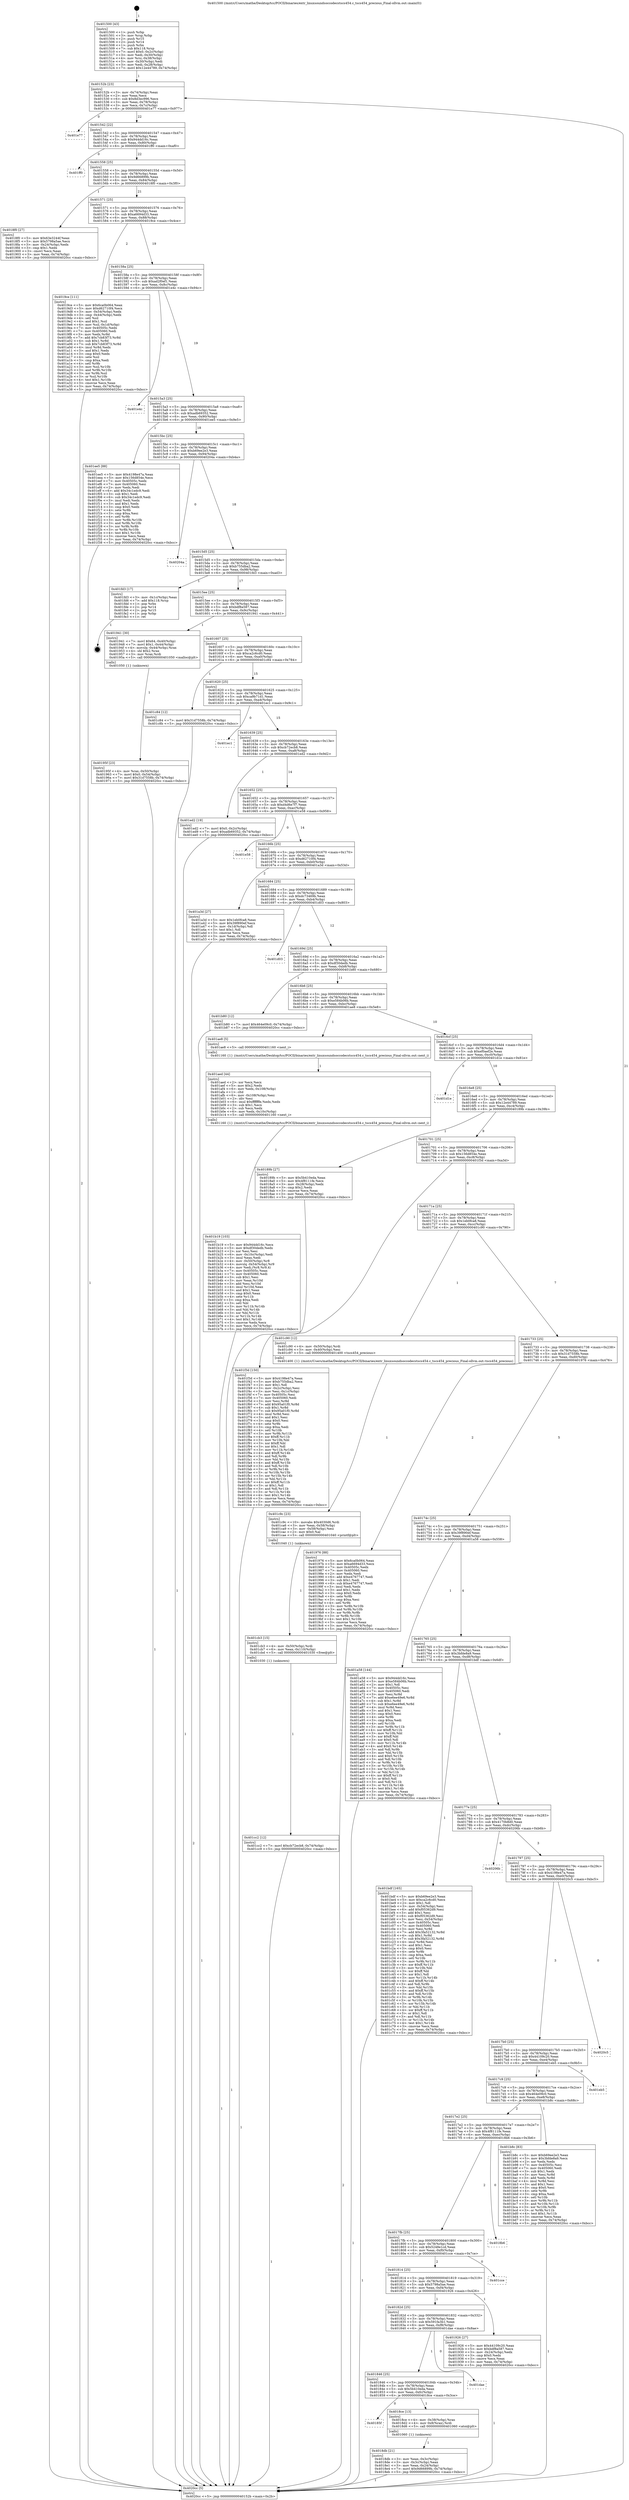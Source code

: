 digraph "0x401500" {
  label = "0x401500 (/mnt/c/Users/mathe/Desktop/tcc/POCII/binaries/extr_linuxsoundsoccodecstscs454.c_tscs454_precious_Final-ollvm.out::main(0))"
  labelloc = "t"
  node[shape=record]

  Entry [label="",width=0.3,height=0.3,shape=circle,fillcolor=black,style=filled]
  "0x40152b" [label="{
     0x40152b [23]\l
     | [instrs]\l
     &nbsp;&nbsp;0x40152b \<+3\>: mov -0x74(%rbp),%eax\l
     &nbsp;&nbsp;0x40152e \<+2\>: mov %eax,%ecx\l
     &nbsp;&nbsp;0x401530 \<+6\>: sub $0x8d3ec996,%ecx\l
     &nbsp;&nbsp;0x401536 \<+3\>: mov %eax,-0x78(%rbp)\l
     &nbsp;&nbsp;0x401539 \<+3\>: mov %ecx,-0x7c(%rbp)\l
     &nbsp;&nbsp;0x40153c \<+6\>: je 0000000000401e77 \<main+0x977\>\l
  }"]
  "0x401e77" [label="{
     0x401e77\l
  }", style=dashed]
  "0x401542" [label="{
     0x401542 [22]\l
     | [instrs]\l
     &nbsp;&nbsp;0x401542 \<+5\>: jmp 0000000000401547 \<main+0x47\>\l
     &nbsp;&nbsp;0x401547 \<+3\>: mov -0x78(%rbp),%eax\l
     &nbsp;&nbsp;0x40154a \<+5\>: sub $0x944dd16c,%eax\l
     &nbsp;&nbsp;0x40154f \<+3\>: mov %eax,-0x80(%rbp)\l
     &nbsp;&nbsp;0x401552 \<+6\>: je 0000000000401ff0 \<main+0xaf0\>\l
  }"]
  Exit [label="",width=0.3,height=0.3,shape=circle,fillcolor=black,style=filled,peripheries=2]
  "0x401ff0" [label="{
     0x401ff0\l
  }", style=dashed]
  "0x401558" [label="{
     0x401558 [25]\l
     | [instrs]\l
     &nbsp;&nbsp;0x401558 \<+5\>: jmp 000000000040155d \<main+0x5d\>\l
     &nbsp;&nbsp;0x40155d \<+3\>: mov -0x78(%rbp),%eax\l
     &nbsp;&nbsp;0x401560 \<+5\>: sub $0x9d66899b,%eax\l
     &nbsp;&nbsp;0x401565 \<+6\>: mov %eax,-0x84(%rbp)\l
     &nbsp;&nbsp;0x40156b \<+6\>: je 00000000004018f0 \<main+0x3f0\>\l
  }"]
  "0x401cc2" [label="{
     0x401cc2 [12]\l
     | [instrs]\l
     &nbsp;&nbsp;0x401cc2 \<+7\>: movl $0xcb72ecb8,-0x74(%rbp)\l
     &nbsp;&nbsp;0x401cc9 \<+5\>: jmp 00000000004020cc \<main+0xbcc\>\l
  }"]
  "0x4018f0" [label="{
     0x4018f0 [27]\l
     | [instrs]\l
     &nbsp;&nbsp;0x4018f0 \<+5\>: mov $0x63e3244f,%eax\l
     &nbsp;&nbsp;0x4018f5 \<+5\>: mov $0x5798a5ae,%ecx\l
     &nbsp;&nbsp;0x4018fa \<+3\>: mov -0x24(%rbp),%edx\l
     &nbsp;&nbsp;0x4018fd \<+3\>: cmp $0x1,%edx\l
     &nbsp;&nbsp;0x401900 \<+3\>: cmovl %ecx,%eax\l
     &nbsp;&nbsp;0x401903 \<+3\>: mov %eax,-0x74(%rbp)\l
     &nbsp;&nbsp;0x401906 \<+5\>: jmp 00000000004020cc \<main+0xbcc\>\l
  }"]
  "0x401571" [label="{
     0x401571 [25]\l
     | [instrs]\l
     &nbsp;&nbsp;0x401571 \<+5\>: jmp 0000000000401576 \<main+0x76\>\l
     &nbsp;&nbsp;0x401576 \<+3\>: mov -0x78(%rbp),%eax\l
     &nbsp;&nbsp;0x401579 \<+5\>: sub $0xa6694d33,%eax\l
     &nbsp;&nbsp;0x40157e \<+6\>: mov %eax,-0x88(%rbp)\l
     &nbsp;&nbsp;0x401584 \<+6\>: je 00000000004019ce \<main+0x4ce\>\l
  }"]
  "0x401cb3" [label="{
     0x401cb3 [15]\l
     | [instrs]\l
     &nbsp;&nbsp;0x401cb3 \<+4\>: mov -0x50(%rbp),%rdi\l
     &nbsp;&nbsp;0x401cb7 \<+6\>: mov %eax,-0x110(%rbp)\l
     &nbsp;&nbsp;0x401cbd \<+5\>: call 0000000000401030 \<free@plt\>\l
     | [calls]\l
     &nbsp;&nbsp;0x401030 \{1\} (unknown)\l
  }"]
  "0x4019ce" [label="{
     0x4019ce [111]\l
     | [instrs]\l
     &nbsp;&nbsp;0x4019ce \<+5\>: mov $0x6ca0b064,%eax\l
     &nbsp;&nbsp;0x4019d3 \<+5\>: mov $0xd62710f4,%ecx\l
     &nbsp;&nbsp;0x4019d8 \<+3\>: mov -0x54(%rbp),%edx\l
     &nbsp;&nbsp;0x4019db \<+3\>: cmp -0x44(%rbp),%edx\l
     &nbsp;&nbsp;0x4019de \<+4\>: setl %sil\l
     &nbsp;&nbsp;0x4019e2 \<+4\>: and $0x1,%sil\l
     &nbsp;&nbsp;0x4019e6 \<+4\>: mov %sil,-0x1d(%rbp)\l
     &nbsp;&nbsp;0x4019ea \<+7\>: mov 0x40505c,%edx\l
     &nbsp;&nbsp;0x4019f1 \<+7\>: mov 0x405060,%edi\l
     &nbsp;&nbsp;0x4019f8 \<+3\>: mov %edx,%r8d\l
     &nbsp;&nbsp;0x4019fb \<+7\>: add $0x7cb83f73,%r8d\l
     &nbsp;&nbsp;0x401a02 \<+4\>: sub $0x1,%r8d\l
     &nbsp;&nbsp;0x401a06 \<+7\>: sub $0x7cb83f73,%r8d\l
     &nbsp;&nbsp;0x401a0d \<+4\>: imul %r8d,%edx\l
     &nbsp;&nbsp;0x401a11 \<+3\>: and $0x1,%edx\l
     &nbsp;&nbsp;0x401a14 \<+3\>: cmp $0x0,%edx\l
     &nbsp;&nbsp;0x401a17 \<+4\>: sete %sil\l
     &nbsp;&nbsp;0x401a1b \<+3\>: cmp $0xa,%edi\l
     &nbsp;&nbsp;0x401a1e \<+4\>: setl %r9b\l
     &nbsp;&nbsp;0x401a22 \<+3\>: mov %sil,%r10b\l
     &nbsp;&nbsp;0x401a25 \<+3\>: and %r9b,%r10b\l
     &nbsp;&nbsp;0x401a28 \<+3\>: xor %r9b,%sil\l
     &nbsp;&nbsp;0x401a2b \<+3\>: or %sil,%r10b\l
     &nbsp;&nbsp;0x401a2e \<+4\>: test $0x1,%r10b\l
     &nbsp;&nbsp;0x401a32 \<+3\>: cmovne %ecx,%eax\l
     &nbsp;&nbsp;0x401a35 \<+3\>: mov %eax,-0x74(%rbp)\l
     &nbsp;&nbsp;0x401a38 \<+5\>: jmp 00000000004020cc \<main+0xbcc\>\l
  }"]
  "0x40158a" [label="{
     0x40158a [25]\l
     | [instrs]\l
     &nbsp;&nbsp;0x40158a \<+5\>: jmp 000000000040158f \<main+0x8f\>\l
     &nbsp;&nbsp;0x40158f \<+3\>: mov -0x78(%rbp),%eax\l
     &nbsp;&nbsp;0x401592 \<+5\>: sub $0xad2f0ef1,%eax\l
     &nbsp;&nbsp;0x401597 \<+6\>: mov %eax,-0x8c(%rbp)\l
     &nbsp;&nbsp;0x40159d \<+6\>: je 0000000000401e4c \<main+0x94c\>\l
  }"]
  "0x401c9c" [label="{
     0x401c9c [23]\l
     | [instrs]\l
     &nbsp;&nbsp;0x401c9c \<+10\>: movabs $0x4030d6,%rdi\l
     &nbsp;&nbsp;0x401ca6 \<+3\>: mov %eax,-0x58(%rbp)\l
     &nbsp;&nbsp;0x401ca9 \<+3\>: mov -0x58(%rbp),%esi\l
     &nbsp;&nbsp;0x401cac \<+2\>: mov $0x0,%al\l
     &nbsp;&nbsp;0x401cae \<+5\>: call 0000000000401040 \<printf@plt\>\l
     | [calls]\l
     &nbsp;&nbsp;0x401040 \{1\} (unknown)\l
  }"]
  "0x401e4c" [label="{
     0x401e4c\l
  }", style=dashed]
  "0x4015a3" [label="{
     0x4015a3 [25]\l
     | [instrs]\l
     &nbsp;&nbsp;0x4015a3 \<+5\>: jmp 00000000004015a8 \<main+0xa8\>\l
     &nbsp;&nbsp;0x4015a8 \<+3\>: mov -0x78(%rbp),%eax\l
     &nbsp;&nbsp;0x4015ab \<+5\>: sub $0xadb69352,%eax\l
     &nbsp;&nbsp;0x4015b0 \<+6\>: mov %eax,-0x90(%rbp)\l
     &nbsp;&nbsp;0x4015b6 \<+6\>: je 0000000000401ee5 \<main+0x9e5\>\l
  }"]
  "0x401b19" [label="{
     0x401b19 [103]\l
     | [instrs]\l
     &nbsp;&nbsp;0x401b19 \<+5\>: mov $0x944dd16c,%ecx\l
     &nbsp;&nbsp;0x401b1e \<+5\>: mov $0xdf30dedb,%edx\l
     &nbsp;&nbsp;0x401b23 \<+2\>: xor %esi,%esi\l
     &nbsp;&nbsp;0x401b25 \<+6\>: mov -0x10c(%rbp),%edi\l
     &nbsp;&nbsp;0x401b2b \<+3\>: imul %eax,%edi\l
     &nbsp;&nbsp;0x401b2e \<+4\>: mov -0x50(%rbp),%r8\l
     &nbsp;&nbsp;0x401b32 \<+4\>: movslq -0x54(%rbp),%r9\l
     &nbsp;&nbsp;0x401b36 \<+4\>: mov %edi,(%r8,%r9,4)\l
     &nbsp;&nbsp;0x401b3a \<+7\>: mov 0x40505c,%eax\l
     &nbsp;&nbsp;0x401b41 \<+7\>: mov 0x405060,%edi\l
     &nbsp;&nbsp;0x401b48 \<+3\>: sub $0x1,%esi\l
     &nbsp;&nbsp;0x401b4b \<+3\>: mov %eax,%r10d\l
     &nbsp;&nbsp;0x401b4e \<+3\>: add %esi,%r10d\l
     &nbsp;&nbsp;0x401b51 \<+4\>: imul %r10d,%eax\l
     &nbsp;&nbsp;0x401b55 \<+3\>: and $0x1,%eax\l
     &nbsp;&nbsp;0x401b58 \<+3\>: cmp $0x0,%eax\l
     &nbsp;&nbsp;0x401b5b \<+4\>: sete %r11b\l
     &nbsp;&nbsp;0x401b5f \<+3\>: cmp $0xa,%edi\l
     &nbsp;&nbsp;0x401b62 \<+3\>: setl %bl\l
     &nbsp;&nbsp;0x401b65 \<+3\>: mov %r11b,%r14b\l
     &nbsp;&nbsp;0x401b68 \<+3\>: and %bl,%r14b\l
     &nbsp;&nbsp;0x401b6b \<+3\>: xor %bl,%r11b\l
     &nbsp;&nbsp;0x401b6e \<+3\>: or %r11b,%r14b\l
     &nbsp;&nbsp;0x401b71 \<+4\>: test $0x1,%r14b\l
     &nbsp;&nbsp;0x401b75 \<+3\>: cmovne %edx,%ecx\l
     &nbsp;&nbsp;0x401b78 \<+3\>: mov %ecx,-0x74(%rbp)\l
     &nbsp;&nbsp;0x401b7b \<+5\>: jmp 00000000004020cc \<main+0xbcc\>\l
  }"]
  "0x401ee5" [label="{
     0x401ee5 [88]\l
     | [instrs]\l
     &nbsp;&nbsp;0x401ee5 \<+5\>: mov $0x4198e47a,%eax\l
     &nbsp;&nbsp;0x401eea \<+5\>: mov $0x156d854e,%ecx\l
     &nbsp;&nbsp;0x401eef \<+7\>: mov 0x40505c,%edx\l
     &nbsp;&nbsp;0x401ef6 \<+7\>: mov 0x405060,%esi\l
     &nbsp;&nbsp;0x401efd \<+2\>: mov %edx,%edi\l
     &nbsp;&nbsp;0x401eff \<+6\>: add $0x34c1edc9,%edi\l
     &nbsp;&nbsp;0x401f05 \<+3\>: sub $0x1,%edi\l
     &nbsp;&nbsp;0x401f08 \<+6\>: sub $0x34c1edc9,%edi\l
     &nbsp;&nbsp;0x401f0e \<+3\>: imul %edi,%edx\l
     &nbsp;&nbsp;0x401f11 \<+3\>: and $0x1,%edx\l
     &nbsp;&nbsp;0x401f14 \<+3\>: cmp $0x0,%edx\l
     &nbsp;&nbsp;0x401f17 \<+4\>: sete %r8b\l
     &nbsp;&nbsp;0x401f1b \<+3\>: cmp $0xa,%esi\l
     &nbsp;&nbsp;0x401f1e \<+4\>: setl %r9b\l
     &nbsp;&nbsp;0x401f22 \<+3\>: mov %r8b,%r10b\l
     &nbsp;&nbsp;0x401f25 \<+3\>: and %r9b,%r10b\l
     &nbsp;&nbsp;0x401f28 \<+3\>: xor %r9b,%r8b\l
     &nbsp;&nbsp;0x401f2b \<+3\>: or %r8b,%r10b\l
     &nbsp;&nbsp;0x401f2e \<+4\>: test $0x1,%r10b\l
     &nbsp;&nbsp;0x401f32 \<+3\>: cmovne %ecx,%eax\l
     &nbsp;&nbsp;0x401f35 \<+3\>: mov %eax,-0x74(%rbp)\l
     &nbsp;&nbsp;0x401f38 \<+5\>: jmp 00000000004020cc \<main+0xbcc\>\l
  }"]
  "0x4015bc" [label="{
     0x4015bc [25]\l
     | [instrs]\l
     &nbsp;&nbsp;0x4015bc \<+5\>: jmp 00000000004015c1 \<main+0xc1\>\l
     &nbsp;&nbsp;0x4015c1 \<+3\>: mov -0x78(%rbp),%eax\l
     &nbsp;&nbsp;0x4015c4 \<+5\>: sub $0xb69ee2e3,%eax\l
     &nbsp;&nbsp;0x4015c9 \<+6\>: mov %eax,-0x94(%rbp)\l
     &nbsp;&nbsp;0x4015cf \<+6\>: je 000000000040204a \<main+0xb4a\>\l
  }"]
  "0x401aed" [label="{
     0x401aed [44]\l
     | [instrs]\l
     &nbsp;&nbsp;0x401aed \<+2\>: xor %ecx,%ecx\l
     &nbsp;&nbsp;0x401aef \<+5\>: mov $0x2,%edx\l
     &nbsp;&nbsp;0x401af4 \<+6\>: mov %edx,-0x108(%rbp)\l
     &nbsp;&nbsp;0x401afa \<+1\>: cltd\l
     &nbsp;&nbsp;0x401afb \<+6\>: mov -0x108(%rbp),%esi\l
     &nbsp;&nbsp;0x401b01 \<+2\>: idiv %esi\l
     &nbsp;&nbsp;0x401b03 \<+6\>: imul $0xfffffffe,%edx,%edx\l
     &nbsp;&nbsp;0x401b09 \<+3\>: sub $0x1,%ecx\l
     &nbsp;&nbsp;0x401b0c \<+2\>: sub %ecx,%edx\l
     &nbsp;&nbsp;0x401b0e \<+6\>: mov %edx,-0x10c(%rbp)\l
     &nbsp;&nbsp;0x401b14 \<+5\>: call 0000000000401160 \<next_i\>\l
     | [calls]\l
     &nbsp;&nbsp;0x401160 \{1\} (/mnt/c/Users/mathe/Desktop/tcc/POCII/binaries/extr_linuxsoundsoccodecstscs454.c_tscs454_precious_Final-ollvm.out::next_i)\l
  }"]
  "0x40204a" [label="{
     0x40204a\l
  }", style=dashed]
  "0x4015d5" [label="{
     0x4015d5 [25]\l
     | [instrs]\l
     &nbsp;&nbsp;0x4015d5 \<+5\>: jmp 00000000004015da \<main+0xda\>\l
     &nbsp;&nbsp;0x4015da \<+3\>: mov -0x78(%rbp),%eax\l
     &nbsp;&nbsp;0x4015dd \<+5\>: sub $0xb755dba2,%eax\l
     &nbsp;&nbsp;0x4015e2 \<+6\>: mov %eax,-0x98(%rbp)\l
     &nbsp;&nbsp;0x4015e8 \<+6\>: je 0000000000401fd3 \<main+0xad3\>\l
  }"]
  "0x40195f" [label="{
     0x40195f [23]\l
     | [instrs]\l
     &nbsp;&nbsp;0x40195f \<+4\>: mov %rax,-0x50(%rbp)\l
     &nbsp;&nbsp;0x401963 \<+7\>: movl $0x0,-0x54(%rbp)\l
     &nbsp;&nbsp;0x40196a \<+7\>: movl $0x31d7558b,-0x74(%rbp)\l
     &nbsp;&nbsp;0x401971 \<+5\>: jmp 00000000004020cc \<main+0xbcc\>\l
  }"]
  "0x401fd3" [label="{
     0x401fd3 [17]\l
     | [instrs]\l
     &nbsp;&nbsp;0x401fd3 \<+3\>: mov -0x1c(%rbp),%eax\l
     &nbsp;&nbsp;0x401fd6 \<+7\>: add $0x118,%rsp\l
     &nbsp;&nbsp;0x401fdd \<+1\>: pop %rbx\l
     &nbsp;&nbsp;0x401fde \<+2\>: pop %r14\l
     &nbsp;&nbsp;0x401fe0 \<+2\>: pop %r15\l
     &nbsp;&nbsp;0x401fe2 \<+1\>: pop %rbp\l
     &nbsp;&nbsp;0x401fe3 \<+1\>: ret\l
  }"]
  "0x4015ee" [label="{
     0x4015ee [25]\l
     | [instrs]\l
     &nbsp;&nbsp;0x4015ee \<+5\>: jmp 00000000004015f3 \<main+0xf3\>\l
     &nbsp;&nbsp;0x4015f3 \<+3\>: mov -0x78(%rbp),%eax\l
     &nbsp;&nbsp;0x4015f6 \<+5\>: sub $0xbdf8a587,%eax\l
     &nbsp;&nbsp;0x4015fb \<+6\>: mov %eax,-0x9c(%rbp)\l
     &nbsp;&nbsp;0x401601 \<+6\>: je 0000000000401941 \<main+0x441\>\l
  }"]
  "0x4018db" [label="{
     0x4018db [21]\l
     | [instrs]\l
     &nbsp;&nbsp;0x4018db \<+3\>: mov %eax,-0x3c(%rbp)\l
     &nbsp;&nbsp;0x4018de \<+3\>: mov -0x3c(%rbp),%eax\l
     &nbsp;&nbsp;0x4018e1 \<+3\>: mov %eax,-0x24(%rbp)\l
     &nbsp;&nbsp;0x4018e4 \<+7\>: movl $0x9d66899b,-0x74(%rbp)\l
     &nbsp;&nbsp;0x4018eb \<+5\>: jmp 00000000004020cc \<main+0xbcc\>\l
  }"]
  "0x401941" [label="{
     0x401941 [30]\l
     | [instrs]\l
     &nbsp;&nbsp;0x401941 \<+7\>: movl $0x64,-0x40(%rbp)\l
     &nbsp;&nbsp;0x401948 \<+7\>: movl $0x1,-0x44(%rbp)\l
     &nbsp;&nbsp;0x40194f \<+4\>: movslq -0x44(%rbp),%rax\l
     &nbsp;&nbsp;0x401953 \<+4\>: shl $0x2,%rax\l
     &nbsp;&nbsp;0x401957 \<+3\>: mov %rax,%rdi\l
     &nbsp;&nbsp;0x40195a \<+5\>: call 0000000000401050 \<malloc@plt\>\l
     | [calls]\l
     &nbsp;&nbsp;0x401050 \{1\} (unknown)\l
  }"]
  "0x401607" [label="{
     0x401607 [25]\l
     | [instrs]\l
     &nbsp;&nbsp;0x401607 \<+5\>: jmp 000000000040160c \<main+0x10c\>\l
     &nbsp;&nbsp;0x40160c \<+3\>: mov -0x78(%rbp),%eax\l
     &nbsp;&nbsp;0x40160f \<+5\>: sub $0xca2c6cd0,%eax\l
     &nbsp;&nbsp;0x401614 \<+6\>: mov %eax,-0xa0(%rbp)\l
     &nbsp;&nbsp;0x40161a \<+6\>: je 0000000000401c84 \<main+0x784\>\l
  }"]
  "0x40185f" [label="{
     0x40185f\l
  }", style=dashed]
  "0x401c84" [label="{
     0x401c84 [12]\l
     | [instrs]\l
     &nbsp;&nbsp;0x401c84 \<+7\>: movl $0x31d7558b,-0x74(%rbp)\l
     &nbsp;&nbsp;0x401c8b \<+5\>: jmp 00000000004020cc \<main+0xbcc\>\l
  }"]
  "0x401620" [label="{
     0x401620 [25]\l
     | [instrs]\l
     &nbsp;&nbsp;0x401620 \<+5\>: jmp 0000000000401625 \<main+0x125\>\l
     &nbsp;&nbsp;0x401625 \<+3\>: mov -0x78(%rbp),%eax\l
     &nbsp;&nbsp;0x401628 \<+5\>: sub $0xca9b71d1,%eax\l
     &nbsp;&nbsp;0x40162d \<+6\>: mov %eax,-0xa4(%rbp)\l
     &nbsp;&nbsp;0x401633 \<+6\>: je 0000000000401ec1 \<main+0x9c1\>\l
  }"]
  "0x4018ce" [label="{
     0x4018ce [13]\l
     | [instrs]\l
     &nbsp;&nbsp;0x4018ce \<+4\>: mov -0x38(%rbp),%rax\l
     &nbsp;&nbsp;0x4018d2 \<+4\>: mov 0x8(%rax),%rdi\l
     &nbsp;&nbsp;0x4018d6 \<+5\>: call 0000000000401060 \<atoi@plt\>\l
     | [calls]\l
     &nbsp;&nbsp;0x401060 \{1\} (unknown)\l
  }"]
  "0x401ec1" [label="{
     0x401ec1\l
  }", style=dashed]
  "0x401639" [label="{
     0x401639 [25]\l
     | [instrs]\l
     &nbsp;&nbsp;0x401639 \<+5\>: jmp 000000000040163e \<main+0x13e\>\l
     &nbsp;&nbsp;0x40163e \<+3\>: mov -0x78(%rbp),%eax\l
     &nbsp;&nbsp;0x401641 \<+5\>: sub $0xcb72ecb8,%eax\l
     &nbsp;&nbsp;0x401646 \<+6\>: mov %eax,-0xa8(%rbp)\l
     &nbsp;&nbsp;0x40164c \<+6\>: je 0000000000401ed2 \<main+0x9d2\>\l
  }"]
  "0x401846" [label="{
     0x401846 [25]\l
     | [instrs]\l
     &nbsp;&nbsp;0x401846 \<+5\>: jmp 000000000040184b \<main+0x34b\>\l
     &nbsp;&nbsp;0x40184b \<+3\>: mov -0x78(%rbp),%eax\l
     &nbsp;&nbsp;0x40184e \<+5\>: sub $0x5b410eda,%eax\l
     &nbsp;&nbsp;0x401853 \<+6\>: mov %eax,-0xfc(%rbp)\l
     &nbsp;&nbsp;0x401859 \<+6\>: je 00000000004018ce \<main+0x3ce\>\l
  }"]
  "0x401ed2" [label="{
     0x401ed2 [19]\l
     | [instrs]\l
     &nbsp;&nbsp;0x401ed2 \<+7\>: movl $0x0,-0x2c(%rbp)\l
     &nbsp;&nbsp;0x401ed9 \<+7\>: movl $0xadb69352,-0x74(%rbp)\l
     &nbsp;&nbsp;0x401ee0 \<+5\>: jmp 00000000004020cc \<main+0xbcc\>\l
  }"]
  "0x401652" [label="{
     0x401652 [25]\l
     | [instrs]\l
     &nbsp;&nbsp;0x401652 \<+5\>: jmp 0000000000401657 \<main+0x157\>\l
     &nbsp;&nbsp;0x401657 \<+3\>: mov -0x78(%rbp),%eax\l
     &nbsp;&nbsp;0x40165a \<+5\>: sub $0xd4d6e7f7,%eax\l
     &nbsp;&nbsp;0x40165f \<+6\>: mov %eax,-0xac(%rbp)\l
     &nbsp;&nbsp;0x401665 \<+6\>: je 0000000000401e58 \<main+0x958\>\l
  }"]
  "0x401dae" [label="{
     0x401dae\l
  }", style=dashed]
  "0x401e58" [label="{
     0x401e58\l
  }", style=dashed]
  "0x40166b" [label="{
     0x40166b [25]\l
     | [instrs]\l
     &nbsp;&nbsp;0x40166b \<+5\>: jmp 0000000000401670 \<main+0x170\>\l
     &nbsp;&nbsp;0x401670 \<+3\>: mov -0x78(%rbp),%eax\l
     &nbsp;&nbsp;0x401673 \<+5\>: sub $0xd62710f4,%eax\l
     &nbsp;&nbsp;0x401678 \<+6\>: mov %eax,-0xb0(%rbp)\l
     &nbsp;&nbsp;0x40167e \<+6\>: je 0000000000401a3d \<main+0x53d\>\l
  }"]
  "0x40182d" [label="{
     0x40182d [25]\l
     | [instrs]\l
     &nbsp;&nbsp;0x40182d \<+5\>: jmp 0000000000401832 \<main+0x332\>\l
     &nbsp;&nbsp;0x401832 \<+3\>: mov -0x78(%rbp),%eax\l
     &nbsp;&nbsp;0x401835 \<+5\>: sub $0x591fa3b1,%eax\l
     &nbsp;&nbsp;0x40183a \<+6\>: mov %eax,-0xf8(%rbp)\l
     &nbsp;&nbsp;0x401840 \<+6\>: je 0000000000401dae \<main+0x8ae\>\l
  }"]
  "0x401a3d" [label="{
     0x401a3d [27]\l
     | [instrs]\l
     &nbsp;&nbsp;0x401a3d \<+5\>: mov $0x1eb0fca8,%eax\l
     &nbsp;&nbsp;0x401a42 \<+5\>: mov $0x39f890ef,%ecx\l
     &nbsp;&nbsp;0x401a47 \<+3\>: mov -0x1d(%rbp),%dl\l
     &nbsp;&nbsp;0x401a4a \<+3\>: test $0x1,%dl\l
     &nbsp;&nbsp;0x401a4d \<+3\>: cmovne %ecx,%eax\l
     &nbsp;&nbsp;0x401a50 \<+3\>: mov %eax,-0x74(%rbp)\l
     &nbsp;&nbsp;0x401a53 \<+5\>: jmp 00000000004020cc \<main+0xbcc\>\l
  }"]
  "0x401684" [label="{
     0x401684 [25]\l
     | [instrs]\l
     &nbsp;&nbsp;0x401684 \<+5\>: jmp 0000000000401689 \<main+0x189\>\l
     &nbsp;&nbsp;0x401689 \<+3\>: mov -0x78(%rbp),%eax\l
     &nbsp;&nbsp;0x40168c \<+5\>: sub $0xdc73469b,%eax\l
     &nbsp;&nbsp;0x401691 \<+6\>: mov %eax,-0xb4(%rbp)\l
     &nbsp;&nbsp;0x401697 \<+6\>: je 0000000000401d03 \<main+0x803\>\l
  }"]
  "0x401926" [label="{
     0x401926 [27]\l
     | [instrs]\l
     &nbsp;&nbsp;0x401926 \<+5\>: mov $0x44109c20,%eax\l
     &nbsp;&nbsp;0x40192b \<+5\>: mov $0xbdf8a587,%ecx\l
     &nbsp;&nbsp;0x401930 \<+3\>: mov -0x24(%rbp),%edx\l
     &nbsp;&nbsp;0x401933 \<+3\>: cmp $0x0,%edx\l
     &nbsp;&nbsp;0x401936 \<+3\>: cmove %ecx,%eax\l
     &nbsp;&nbsp;0x401939 \<+3\>: mov %eax,-0x74(%rbp)\l
     &nbsp;&nbsp;0x40193c \<+5\>: jmp 00000000004020cc \<main+0xbcc\>\l
  }"]
  "0x401d03" [label="{
     0x401d03\l
  }", style=dashed]
  "0x40169d" [label="{
     0x40169d [25]\l
     | [instrs]\l
     &nbsp;&nbsp;0x40169d \<+5\>: jmp 00000000004016a2 \<main+0x1a2\>\l
     &nbsp;&nbsp;0x4016a2 \<+3\>: mov -0x78(%rbp),%eax\l
     &nbsp;&nbsp;0x4016a5 \<+5\>: sub $0xdf30dedb,%eax\l
     &nbsp;&nbsp;0x4016aa \<+6\>: mov %eax,-0xb8(%rbp)\l
     &nbsp;&nbsp;0x4016b0 \<+6\>: je 0000000000401b80 \<main+0x680\>\l
  }"]
  "0x401814" [label="{
     0x401814 [25]\l
     | [instrs]\l
     &nbsp;&nbsp;0x401814 \<+5\>: jmp 0000000000401819 \<main+0x319\>\l
     &nbsp;&nbsp;0x401819 \<+3\>: mov -0x78(%rbp),%eax\l
     &nbsp;&nbsp;0x40181c \<+5\>: sub $0x5798a5ae,%eax\l
     &nbsp;&nbsp;0x401821 \<+6\>: mov %eax,-0xf4(%rbp)\l
     &nbsp;&nbsp;0x401827 \<+6\>: je 0000000000401926 \<main+0x426\>\l
  }"]
  "0x401b80" [label="{
     0x401b80 [12]\l
     | [instrs]\l
     &nbsp;&nbsp;0x401b80 \<+7\>: movl $0x464e09c0,-0x74(%rbp)\l
     &nbsp;&nbsp;0x401b87 \<+5\>: jmp 00000000004020cc \<main+0xbcc\>\l
  }"]
  "0x4016b6" [label="{
     0x4016b6 [25]\l
     | [instrs]\l
     &nbsp;&nbsp;0x4016b6 \<+5\>: jmp 00000000004016bb \<main+0x1bb\>\l
     &nbsp;&nbsp;0x4016bb \<+3\>: mov -0x78(%rbp),%eax\l
     &nbsp;&nbsp;0x4016be \<+5\>: sub $0xe584b06b,%eax\l
     &nbsp;&nbsp;0x4016c3 \<+6\>: mov %eax,-0xbc(%rbp)\l
     &nbsp;&nbsp;0x4016c9 \<+6\>: je 0000000000401ae8 \<main+0x5e8\>\l
  }"]
  "0x401cce" [label="{
     0x401cce\l
  }", style=dashed]
  "0x401ae8" [label="{
     0x401ae8 [5]\l
     | [instrs]\l
     &nbsp;&nbsp;0x401ae8 \<+5\>: call 0000000000401160 \<next_i\>\l
     | [calls]\l
     &nbsp;&nbsp;0x401160 \{1\} (/mnt/c/Users/mathe/Desktop/tcc/POCII/binaries/extr_linuxsoundsoccodecstscs454.c_tscs454_precious_Final-ollvm.out::next_i)\l
  }"]
  "0x4016cf" [label="{
     0x4016cf [25]\l
     | [instrs]\l
     &nbsp;&nbsp;0x4016cf \<+5\>: jmp 00000000004016d4 \<main+0x1d4\>\l
     &nbsp;&nbsp;0x4016d4 \<+3\>: mov -0x78(%rbp),%eax\l
     &nbsp;&nbsp;0x4016d7 \<+5\>: sub $0xef0aef2e,%eax\l
     &nbsp;&nbsp;0x4016dc \<+6\>: mov %eax,-0xc0(%rbp)\l
     &nbsp;&nbsp;0x4016e2 \<+6\>: je 0000000000401d1e \<main+0x81e\>\l
  }"]
  "0x4017fb" [label="{
     0x4017fb [25]\l
     | [instrs]\l
     &nbsp;&nbsp;0x4017fb \<+5\>: jmp 0000000000401800 \<main+0x300\>\l
     &nbsp;&nbsp;0x401800 \<+3\>: mov -0x78(%rbp),%eax\l
     &nbsp;&nbsp;0x401803 \<+5\>: sub $0x5248e1cd,%eax\l
     &nbsp;&nbsp;0x401808 \<+6\>: mov %eax,-0xf0(%rbp)\l
     &nbsp;&nbsp;0x40180e \<+6\>: je 0000000000401cce \<main+0x7ce\>\l
  }"]
  "0x401d1e" [label="{
     0x401d1e\l
  }", style=dashed]
  "0x4016e8" [label="{
     0x4016e8 [25]\l
     | [instrs]\l
     &nbsp;&nbsp;0x4016e8 \<+5\>: jmp 00000000004016ed \<main+0x1ed\>\l
     &nbsp;&nbsp;0x4016ed \<+3\>: mov -0x78(%rbp),%eax\l
     &nbsp;&nbsp;0x4016f0 \<+5\>: sub $0x12e44789,%eax\l
     &nbsp;&nbsp;0x4016f5 \<+6\>: mov %eax,-0xc4(%rbp)\l
     &nbsp;&nbsp;0x4016fb \<+6\>: je 000000000040189b \<main+0x39b\>\l
  }"]
  "0x4018b6" [label="{
     0x4018b6\l
  }", style=dashed]
  "0x40189b" [label="{
     0x40189b [27]\l
     | [instrs]\l
     &nbsp;&nbsp;0x40189b \<+5\>: mov $0x5b410eda,%eax\l
     &nbsp;&nbsp;0x4018a0 \<+5\>: mov $0x4f8111fe,%ecx\l
     &nbsp;&nbsp;0x4018a5 \<+3\>: mov -0x28(%rbp),%edx\l
     &nbsp;&nbsp;0x4018a8 \<+3\>: cmp $0x2,%edx\l
     &nbsp;&nbsp;0x4018ab \<+3\>: cmovne %ecx,%eax\l
     &nbsp;&nbsp;0x4018ae \<+3\>: mov %eax,-0x74(%rbp)\l
     &nbsp;&nbsp;0x4018b1 \<+5\>: jmp 00000000004020cc \<main+0xbcc\>\l
  }"]
  "0x401701" [label="{
     0x401701 [25]\l
     | [instrs]\l
     &nbsp;&nbsp;0x401701 \<+5\>: jmp 0000000000401706 \<main+0x206\>\l
     &nbsp;&nbsp;0x401706 \<+3\>: mov -0x78(%rbp),%eax\l
     &nbsp;&nbsp;0x401709 \<+5\>: sub $0x156d854e,%eax\l
     &nbsp;&nbsp;0x40170e \<+6\>: mov %eax,-0xc8(%rbp)\l
     &nbsp;&nbsp;0x401714 \<+6\>: je 0000000000401f3d \<main+0xa3d\>\l
  }"]
  "0x4020cc" [label="{
     0x4020cc [5]\l
     | [instrs]\l
     &nbsp;&nbsp;0x4020cc \<+5\>: jmp 000000000040152b \<main+0x2b\>\l
  }"]
  "0x401500" [label="{
     0x401500 [43]\l
     | [instrs]\l
     &nbsp;&nbsp;0x401500 \<+1\>: push %rbp\l
     &nbsp;&nbsp;0x401501 \<+3\>: mov %rsp,%rbp\l
     &nbsp;&nbsp;0x401504 \<+2\>: push %r15\l
     &nbsp;&nbsp;0x401506 \<+2\>: push %r14\l
     &nbsp;&nbsp;0x401508 \<+1\>: push %rbx\l
     &nbsp;&nbsp;0x401509 \<+7\>: sub $0x118,%rsp\l
     &nbsp;&nbsp;0x401510 \<+7\>: movl $0x0,-0x2c(%rbp)\l
     &nbsp;&nbsp;0x401517 \<+3\>: mov %edi,-0x30(%rbp)\l
     &nbsp;&nbsp;0x40151a \<+4\>: mov %rsi,-0x38(%rbp)\l
     &nbsp;&nbsp;0x40151e \<+3\>: mov -0x30(%rbp),%edi\l
     &nbsp;&nbsp;0x401521 \<+3\>: mov %edi,-0x28(%rbp)\l
     &nbsp;&nbsp;0x401524 \<+7\>: movl $0x12e44789,-0x74(%rbp)\l
  }"]
  "0x4017e2" [label="{
     0x4017e2 [25]\l
     | [instrs]\l
     &nbsp;&nbsp;0x4017e2 \<+5\>: jmp 00000000004017e7 \<main+0x2e7\>\l
     &nbsp;&nbsp;0x4017e7 \<+3\>: mov -0x78(%rbp),%eax\l
     &nbsp;&nbsp;0x4017ea \<+5\>: sub $0x4f8111fe,%eax\l
     &nbsp;&nbsp;0x4017ef \<+6\>: mov %eax,-0xec(%rbp)\l
     &nbsp;&nbsp;0x4017f5 \<+6\>: je 00000000004018b6 \<main+0x3b6\>\l
  }"]
  "0x401f3d" [label="{
     0x401f3d [150]\l
     | [instrs]\l
     &nbsp;&nbsp;0x401f3d \<+5\>: mov $0x4198e47a,%eax\l
     &nbsp;&nbsp;0x401f42 \<+5\>: mov $0xb755dba2,%ecx\l
     &nbsp;&nbsp;0x401f47 \<+2\>: mov $0x1,%dl\l
     &nbsp;&nbsp;0x401f49 \<+3\>: mov -0x2c(%rbp),%esi\l
     &nbsp;&nbsp;0x401f4c \<+3\>: mov %esi,-0x1c(%rbp)\l
     &nbsp;&nbsp;0x401f4f \<+7\>: mov 0x40505c,%esi\l
     &nbsp;&nbsp;0x401f56 \<+7\>: mov 0x405060,%edi\l
     &nbsp;&nbsp;0x401f5d \<+3\>: mov %esi,%r8d\l
     &nbsp;&nbsp;0x401f60 \<+7\>: add $0x95a01f0,%r8d\l
     &nbsp;&nbsp;0x401f67 \<+4\>: sub $0x1,%r8d\l
     &nbsp;&nbsp;0x401f6b \<+7\>: sub $0x95a01f0,%r8d\l
     &nbsp;&nbsp;0x401f72 \<+4\>: imul %r8d,%esi\l
     &nbsp;&nbsp;0x401f76 \<+3\>: and $0x1,%esi\l
     &nbsp;&nbsp;0x401f79 \<+3\>: cmp $0x0,%esi\l
     &nbsp;&nbsp;0x401f7c \<+4\>: sete %r9b\l
     &nbsp;&nbsp;0x401f80 \<+3\>: cmp $0xa,%edi\l
     &nbsp;&nbsp;0x401f83 \<+4\>: setl %r10b\l
     &nbsp;&nbsp;0x401f87 \<+3\>: mov %r9b,%r11b\l
     &nbsp;&nbsp;0x401f8a \<+4\>: xor $0xff,%r11b\l
     &nbsp;&nbsp;0x401f8e \<+3\>: mov %r10b,%bl\l
     &nbsp;&nbsp;0x401f91 \<+3\>: xor $0xff,%bl\l
     &nbsp;&nbsp;0x401f94 \<+3\>: xor $0x1,%dl\l
     &nbsp;&nbsp;0x401f97 \<+3\>: mov %r11b,%r14b\l
     &nbsp;&nbsp;0x401f9a \<+4\>: and $0xff,%r14b\l
     &nbsp;&nbsp;0x401f9e \<+3\>: and %dl,%r9b\l
     &nbsp;&nbsp;0x401fa1 \<+3\>: mov %bl,%r15b\l
     &nbsp;&nbsp;0x401fa4 \<+4\>: and $0xff,%r15b\l
     &nbsp;&nbsp;0x401fa8 \<+3\>: and %dl,%r10b\l
     &nbsp;&nbsp;0x401fab \<+3\>: or %r9b,%r14b\l
     &nbsp;&nbsp;0x401fae \<+3\>: or %r10b,%r15b\l
     &nbsp;&nbsp;0x401fb1 \<+3\>: xor %r15b,%r14b\l
     &nbsp;&nbsp;0x401fb4 \<+3\>: or %bl,%r11b\l
     &nbsp;&nbsp;0x401fb7 \<+4\>: xor $0xff,%r11b\l
     &nbsp;&nbsp;0x401fbb \<+3\>: or $0x1,%dl\l
     &nbsp;&nbsp;0x401fbe \<+3\>: and %dl,%r11b\l
     &nbsp;&nbsp;0x401fc1 \<+3\>: or %r11b,%r14b\l
     &nbsp;&nbsp;0x401fc4 \<+4\>: test $0x1,%r14b\l
     &nbsp;&nbsp;0x401fc8 \<+3\>: cmovne %ecx,%eax\l
     &nbsp;&nbsp;0x401fcb \<+3\>: mov %eax,-0x74(%rbp)\l
     &nbsp;&nbsp;0x401fce \<+5\>: jmp 00000000004020cc \<main+0xbcc\>\l
  }"]
  "0x40171a" [label="{
     0x40171a [25]\l
     | [instrs]\l
     &nbsp;&nbsp;0x40171a \<+5\>: jmp 000000000040171f \<main+0x21f\>\l
     &nbsp;&nbsp;0x40171f \<+3\>: mov -0x78(%rbp),%eax\l
     &nbsp;&nbsp;0x401722 \<+5\>: sub $0x1eb0fca8,%eax\l
     &nbsp;&nbsp;0x401727 \<+6\>: mov %eax,-0xcc(%rbp)\l
     &nbsp;&nbsp;0x40172d \<+6\>: je 0000000000401c90 \<main+0x790\>\l
  }"]
  "0x401b8c" [label="{
     0x401b8c [83]\l
     | [instrs]\l
     &nbsp;&nbsp;0x401b8c \<+5\>: mov $0xb69ee2e3,%eax\l
     &nbsp;&nbsp;0x401b91 \<+5\>: mov $0x3bfde8a9,%ecx\l
     &nbsp;&nbsp;0x401b96 \<+2\>: xor %edx,%edx\l
     &nbsp;&nbsp;0x401b98 \<+7\>: mov 0x40505c,%esi\l
     &nbsp;&nbsp;0x401b9f \<+7\>: mov 0x405060,%edi\l
     &nbsp;&nbsp;0x401ba6 \<+3\>: sub $0x1,%edx\l
     &nbsp;&nbsp;0x401ba9 \<+3\>: mov %esi,%r8d\l
     &nbsp;&nbsp;0x401bac \<+3\>: add %edx,%r8d\l
     &nbsp;&nbsp;0x401baf \<+4\>: imul %r8d,%esi\l
     &nbsp;&nbsp;0x401bb3 \<+3\>: and $0x1,%esi\l
     &nbsp;&nbsp;0x401bb6 \<+3\>: cmp $0x0,%esi\l
     &nbsp;&nbsp;0x401bb9 \<+4\>: sete %r9b\l
     &nbsp;&nbsp;0x401bbd \<+3\>: cmp $0xa,%edi\l
     &nbsp;&nbsp;0x401bc0 \<+4\>: setl %r10b\l
     &nbsp;&nbsp;0x401bc4 \<+3\>: mov %r9b,%r11b\l
     &nbsp;&nbsp;0x401bc7 \<+3\>: and %r10b,%r11b\l
     &nbsp;&nbsp;0x401bca \<+3\>: xor %r10b,%r9b\l
     &nbsp;&nbsp;0x401bcd \<+3\>: or %r9b,%r11b\l
     &nbsp;&nbsp;0x401bd0 \<+4\>: test $0x1,%r11b\l
     &nbsp;&nbsp;0x401bd4 \<+3\>: cmovne %ecx,%eax\l
     &nbsp;&nbsp;0x401bd7 \<+3\>: mov %eax,-0x74(%rbp)\l
     &nbsp;&nbsp;0x401bda \<+5\>: jmp 00000000004020cc \<main+0xbcc\>\l
  }"]
  "0x401c90" [label="{
     0x401c90 [12]\l
     | [instrs]\l
     &nbsp;&nbsp;0x401c90 \<+4\>: mov -0x50(%rbp),%rdi\l
     &nbsp;&nbsp;0x401c94 \<+3\>: mov -0x40(%rbp),%esi\l
     &nbsp;&nbsp;0x401c97 \<+5\>: call 0000000000401400 \<tscs454_precious\>\l
     | [calls]\l
     &nbsp;&nbsp;0x401400 \{1\} (/mnt/c/Users/mathe/Desktop/tcc/POCII/binaries/extr_linuxsoundsoccodecstscs454.c_tscs454_precious_Final-ollvm.out::tscs454_precious)\l
  }"]
  "0x401733" [label="{
     0x401733 [25]\l
     | [instrs]\l
     &nbsp;&nbsp;0x401733 \<+5\>: jmp 0000000000401738 \<main+0x238\>\l
     &nbsp;&nbsp;0x401738 \<+3\>: mov -0x78(%rbp),%eax\l
     &nbsp;&nbsp;0x40173b \<+5\>: sub $0x31d7558b,%eax\l
     &nbsp;&nbsp;0x401740 \<+6\>: mov %eax,-0xd0(%rbp)\l
     &nbsp;&nbsp;0x401746 \<+6\>: je 0000000000401976 \<main+0x476\>\l
  }"]
  "0x4017c9" [label="{
     0x4017c9 [25]\l
     | [instrs]\l
     &nbsp;&nbsp;0x4017c9 \<+5\>: jmp 00000000004017ce \<main+0x2ce\>\l
     &nbsp;&nbsp;0x4017ce \<+3\>: mov -0x78(%rbp),%eax\l
     &nbsp;&nbsp;0x4017d1 \<+5\>: sub $0x464e09c0,%eax\l
     &nbsp;&nbsp;0x4017d6 \<+6\>: mov %eax,-0xe8(%rbp)\l
     &nbsp;&nbsp;0x4017dc \<+6\>: je 0000000000401b8c \<main+0x68c\>\l
  }"]
  "0x401976" [label="{
     0x401976 [88]\l
     | [instrs]\l
     &nbsp;&nbsp;0x401976 \<+5\>: mov $0x6ca0b064,%eax\l
     &nbsp;&nbsp;0x40197b \<+5\>: mov $0xa6694d33,%ecx\l
     &nbsp;&nbsp;0x401980 \<+7\>: mov 0x40505c,%edx\l
     &nbsp;&nbsp;0x401987 \<+7\>: mov 0x405060,%esi\l
     &nbsp;&nbsp;0x40198e \<+2\>: mov %edx,%edi\l
     &nbsp;&nbsp;0x401990 \<+6\>: add $0xe4767747,%edi\l
     &nbsp;&nbsp;0x401996 \<+3\>: sub $0x1,%edi\l
     &nbsp;&nbsp;0x401999 \<+6\>: sub $0xe4767747,%edi\l
     &nbsp;&nbsp;0x40199f \<+3\>: imul %edi,%edx\l
     &nbsp;&nbsp;0x4019a2 \<+3\>: and $0x1,%edx\l
     &nbsp;&nbsp;0x4019a5 \<+3\>: cmp $0x0,%edx\l
     &nbsp;&nbsp;0x4019a8 \<+4\>: sete %r8b\l
     &nbsp;&nbsp;0x4019ac \<+3\>: cmp $0xa,%esi\l
     &nbsp;&nbsp;0x4019af \<+4\>: setl %r9b\l
     &nbsp;&nbsp;0x4019b3 \<+3\>: mov %r8b,%r10b\l
     &nbsp;&nbsp;0x4019b6 \<+3\>: and %r9b,%r10b\l
     &nbsp;&nbsp;0x4019b9 \<+3\>: xor %r9b,%r8b\l
     &nbsp;&nbsp;0x4019bc \<+3\>: or %r8b,%r10b\l
     &nbsp;&nbsp;0x4019bf \<+4\>: test $0x1,%r10b\l
     &nbsp;&nbsp;0x4019c3 \<+3\>: cmovne %ecx,%eax\l
     &nbsp;&nbsp;0x4019c6 \<+3\>: mov %eax,-0x74(%rbp)\l
     &nbsp;&nbsp;0x4019c9 \<+5\>: jmp 00000000004020cc \<main+0xbcc\>\l
  }"]
  "0x40174c" [label="{
     0x40174c [25]\l
     | [instrs]\l
     &nbsp;&nbsp;0x40174c \<+5\>: jmp 0000000000401751 \<main+0x251\>\l
     &nbsp;&nbsp;0x401751 \<+3\>: mov -0x78(%rbp),%eax\l
     &nbsp;&nbsp;0x401754 \<+5\>: sub $0x39f890ef,%eax\l
     &nbsp;&nbsp;0x401759 \<+6\>: mov %eax,-0xd4(%rbp)\l
     &nbsp;&nbsp;0x40175f \<+6\>: je 0000000000401a58 \<main+0x558\>\l
  }"]
  "0x401eb5" [label="{
     0x401eb5\l
  }", style=dashed]
  "0x401a58" [label="{
     0x401a58 [144]\l
     | [instrs]\l
     &nbsp;&nbsp;0x401a58 \<+5\>: mov $0x944dd16c,%eax\l
     &nbsp;&nbsp;0x401a5d \<+5\>: mov $0xe584b06b,%ecx\l
     &nbsp;&nbsp;0x401a62 \<+2\>: mov $0x1,%dl\l
     &nbsp;&nbsp;0x401a64 \<+7\>: mov 0x40505c,%esi\l
     &nbsp;&nbsp;0x401a6b \<+7\>: mov 0x405060,%edi\l
     &nbsp;&nbsp;0x401a72 \<+3\>: mov %esi,%r8d\l
     &nbsp;&nbsp;0x401a75 \<+7\>: add $0xe6ee49e6,%r8d\l
     &nbsp;&nbsp;0x401a7c \<+4\>: sub $0x1,%r8d\l
     &nbsp;&nbsp;0x401a80 \<+7\>: sub $0xe6ee49e6,%r8d\l
     &nbsp;&nbsp;0x401a87 \<+4\>: imul %r8d,%esi\l
     &nbsp;&nbsp;0x401a8b \<+3\>: and $0x1,%esi\l
     &nbsp;&nbsp;0x401a8e \<+3\>: cmp $0x0,%esi\l
     &nbsp;&nbsp;0x401a91 \<+4\>: sete %r9b\l
     &nbsp;&nbsp;0x401a95 \<+3\>: cmp $0xa,%edi\l
     &nbsp;&nbsp;0x401a98 \<+4\>: setl %r10b\l
     &nbsp;&nbsp;0x401a9c \<+3\>: mov %r9b,%r11b\l
     &nbsp;&nbsp;0x401a9f \<+4\>: xor $0xff,%r11b\l
     &nbsp;&nbsp;0x401aa3 \<+3\>: mov %r10b,%bl\l
     &nbsp;&nbsp;0x401aa6 \<+3\>: xor $0xff,%bl\l
     &nbsp;&nbsp;0x401aa9 \<+3\>: xor $0x0,%dl\l
     &nbsp;&nbsp;0x401aac \<+3\>: mov %r11b,%r14b\l
     &nbsp;&nbsp;0x401aaf \<+4\>: and $0x0,%r14b\l
     &nbsp;&nbsp;0x401ab3 \<+3\>: and %dl,%r9b\l
     &nbsp;&nbsp;0x401ab6 \<+3\>: mov %bl,%r15b\l
     &nbsp;&nbsp;0x401ab9 \<+4\>: and $0x0,%r15b\l
     &nbsp;&nbsp;0x401abd \<+3\>: and %dl,%r10b\l
     &nbsp;&nbsp;0x401ac0 \<+3\>: or %r9b,%r14b\l
     &nbsp;&nbsp;0x401ac3 \<+3\>: or %r10b,%r15b\l
     &nbsp;&nbsp;0x401ac6 \<+3\>: xor %r15b,%r14b\l
     &nbsp;&nbsp;0x401ac9 \<+3\>: or %bl,%r11b\l
     &nbsp;&nbsp;0x401acc \<+4\>: xor $0xff,%r11b\l
     &nbsp;&nbsp;0x401ad0 \<+3\>: or $0x0,%dl\l
     &nbsp;&nbsp;0x401ad3 \<+3\>: and %dl,%r11b\l
     &nbsp;&nbsp;0x401ad6 \<+3\>: or %r11b,%r14b\l
     &nbsp;&nbsp;0x401ad9 \<+4\>: test $0x1,%r14b\l
     &nbsp;&nbsp;0x401add \<+3\>: cmovne %ecx,%eax\l
     &nbsp;&nbsp;0x401ae0 \<+3\>: mov %eax,-0x74(%rbp)\l
     &nbsp;&nbsp;0x401ae3 \<+5\>: jmp 00000000004020cc \<main+0xbcc\>\l
  }"]
  "0x401765" [label="{
     0x401765 [25]\l
     | [instrs]\l
     &nbsp;&nbsp;0x401765 \<+5\>: jmp 000000000040176a \<main+0x26a\>\l
     &nbsp;&nbsp;0x40176a \<+3\>: mov -0x78(%rbp),%eax\l
     &nbsp;&nbsp;0x40176d \<+5\>: sub $0x3bfde8a9,%eax\l
     &nbsp;&nbsp;0x401772 \<+6\>: mov %eax,-0xd8(%rbp)\l
     &nbsp;&nbsp;0x401778 \<+6\>: je 0000000000401bdf \<main+0x6df\>\l
  }"]
  "0x4017b0" [label="{
     0x4017b0 [25]\l
     | [instrs]\l
     &nbsp;&nbsp;0x4017b0 \<+5\>: jmp 00000000004017b5 \<main+0x2b5\>\l
     &nbsp;&nbsp;0x4017b5 \<+3\>: mov -0x78(%rbp),%eax\l
     &nbsp;&nbsp;0x4017b8 \<+5\>: sub $0x44109c20,%eax\l
     &nbsp;&nbsp;0x4017bd \<+6\>: mov %eax,-0xe4(%rbp)\l
     &nbsp;&nbsp;0x4017c3 \<+6\>: je 0000000000401eb5 \<main+0x9b5\>\l
  }"]
  "0x401bdf" [label="{
     0x401bdf [165]\l
     | [instrs]\l
     &nbsp;&nbsp;0x401bdf \<+5\>: mov $0xb69ee2e3,%eax\l
     &nbsp;&nbsp;0x401be4 \<+5\>: mov $0xca2c6cd0,%ecx\l
     &nbsp;&nbsp;0x401be9 \<+2\>: mov $0x1,%dl\l
     &nbsp;&nbsp;0x401beb \<+3\>: mov -0x54(%rbp),%esi\l
     &nbsp;&nbsp;0x401bee \<+6\>: add $0xf05362d9,%esi\l
     &nbsp;&nbsp;0x401bf4 \<+3\>: add $0x1,%esi\l
     &nbsp;&nbsp;0x401bf7 \<+6\>: sub $0xf05362d9,%esi\l
     &nbsp;&nbsp;0x401bfd \<+3\>: mov %esi,-0x54(%rbp)\l
     &nbsp;&nbsp;0x401c00 \<+7\>: mov 0x40505c,%esi\l
     &nbsp;&nbsp;0x401c07 \<+7\>: mov 0x405060,%edi\l
     &nbsp;&nbsp;0x401c0e \<+3\>: mov %esi,%r8d\l
     &nbsp;&nbsp;0x401c11 \<+7\>: add $0x3fa52132,%r8d\l
     &nbsp;&nbsp;0x401c18 \<+4\>: sub $0x1,%r8d\l
     &nbsp;&nbsp;0x401c1c \<+7\>: sub $0x3fa52132,%r8d\l
     &nbsp;&nbsp;0x401c23 \<+4\>: imul %r8d,%esi\l
     &nbsp;&nbsp;0x401c27 \<+3\>: and $0x1,%esi\l
     &nbsp;&nbsp;0x401c2a \<+3\>: cmp $0x0,%esi\l
     &nbsp;&nbsp;0x401c2d \<+4\>: sete %r9b\l
     &nbsp;&nbsp;0x401c31 \<+3\>: cmp $0xa,%edi\l
     &nbsp;&nbsp;0x401c34 \<+4\>: setl %r10b\l
     &nbsp;&nbsp;0x401c38 \<+3\>: mov %r9b,%r11b\l
     &nbsp;&nbsp;0x401c3b \<+4\>: xor $0xff,%r11b\l
     &nbsp;&nbsp;0x401c3f \<+3\>: mov %r10b,%bl\l
     &nbsp;&nbsp;0x401c42 \<+3\>: xor $0xff,%bl\l
     &nbsp;&nbsp;0x401c45 \<+3\>: xor $0x1,%dl\l
     &nbsp;&nbsp;0x401c48 \<+3\>: mov %r11b,%r14b\l
     &nbsp;&nbsp;0x401c4b \<+4\>: and $0xff,%r14b\l
     &nbsp;&nbsp;0x401c4f \<+3\>: and %dl,%r9b\l
     &nbsp;&nbsp;0x401c52 \<+3\>: mov %bl,%r15b\l
     &nbsp;&nbsp;0x401c55 \<+4\>: and $0xff,%r15b\l
     &nbsp;&nbsp;0x401c59 \<+3\>: and %dl,%r10b\l
     &nbsp;&nbsp;0x401c5c \<+3\>: or %r9b,%r14b\l
     &nbsp;&nbsp;0x401c5f \<+3\>: or %r10b,%r15b\l
     &nbsp;&nbsp;0x401c62 \<+3\>: xor %r15b,%r14b\l
     &nbsp;&nbsp;0x401c65 \<+3\>: or %bl,%r11b\l
     &nbsp;&nbsp;0x401c68 \<+4\>: xor $0xff,%r11b\l
     &nbsp;&nbsp;0x401c6c \<+3\>: or $0x1,%dl\l
     &nbsp;&nbsp;0x401c6f \<+3\>: and %dl,%r11b\l
     &nbsp;&nbsp;0x401c72 \<+3\>: or %r11b,%r14b\l
     &nbsp;&nbsp;0x401c75 \<+4\>: test $0x1,%r14b\l
     &nbsp;&nbsp;0x401c79 \<+3\>: cmovne %ecx,%eax\l
     &nbsp;&nbsp;0x401c7c \<+3\>: mov %eax,-0x74(%rbp)\l
     &nbsp;&nbsp;0x401c7f \<+5\>: jmp 00000000004020cc \<main+0xbcc\>\l
  }"]
  "0x40177e" [label="{
     0x40177e [25]\l
     | [instrs]\l
     &nbsp;&nbsp;0x40177e \<+5\>: jmp 0000000000401783 \<main+0x283\>\l
     &nbsp;&nbsp;0x401783 \<+3\>: mov -0x78(%rbp),%eax\l
     &nbsp;&nbsp;0x401786 \<+5\>: sub $0x4170b8d0,%eax\l
     &nbsp;&nbsp;0x40178b \<+6\>: mov %eax,-0xdc(%rbp)\l
     &nbsp;&nbsp;0x401791 \<+6\>: je 000000000040206b \<main+0xb6b\>\l
  }"]
  "0x4020c5" [label="{
     0x4020c5\l
  }", style=dashed]
  "0x40206b" [label="{
     0x40206b\l
  }", style=dashed]
  "0x401797" [label="{
     0x401797 [25]\l
     | [instrs]\l
     &nbsp;&nbsp;0x401797 \<+5\>: jmp 000000000040179c \<main+0x29c\>\l
     &nbsp;&nbsp;0x40179c \<+3\>: mov -0x78(%rbp),%eax\l
     &nbsp;&nbsp;0x40179f \<+5\>: sub $0x4198e47a,%eax\l
     &nbsp;&nbsp;0x4017a4 \<+6\>: mov %eax,-0xe0(%rbp)\l
     &nbsp;&nbsp;0x4017aa \<+6\>: je 00000000004020c5 \<main+0xbc5\>\l
  }"]
  Entry -> "0x401500" [label=" 1"]
  "0x40152b" -> "0x401e77" [label=" 0"]
  "0x40152b" -> "0x401542" [label=" 22"]
  "0x401fd3" -> Exit [label=" 1"]
  "0x401542" -> "0x401ff0" [label=" 0"]
  "0x401542" -> "0x401558" [label=" 22"]
  "0x401f3d" -> "0x4020cc" [label=" 1"]
  "0x401558" -> "0x4018f0" [label=" 1"]
  "0x401558" -> "0x401571" [label=" 21"]
  "0x401ee5" -> "0x4020cc" [label=" 1"]
  "0x401571" -> "0x4019ce" [label=" 2"]
  "0x401571" -> "0x40158a" [label=" 19"]
  "0x401ed2" -> "0x4020cc" [label=" 1"]
  "0x40158a" -> "0x401e4c" [label=" 0"]
  "0x40158a" -> "0x4015a3" [label=" 19"]
  "0x401cc2" -> "0x4020cc" [label=" 1"]
  "0x4015a3" -> "0x401ee5" [label=" 1"]
  "0x4015a3" -> "0x4015bc" [label=" 18"]
  "0x401cb3" -> "0x401cc2" [label=" 1"]
  "0x4015bc" -> "0x40204a" [label=" 0"]
  "0x4015bc" -> "0x4015d5" [label=" 18"]
  "0x401c9c" -> "0x401cb3" [label=" 1"]
  "0x4015d5" -> "0x401fd3" [label=" 1"]
  "0x4015d5" -> "0x4015ee" [label=" 17"]
  "0x401c90" -> "0x401c9c" [label=" 1"]
  "0x4015ee" -> "0x401941" [label=" 1"]
  "0x4015ee" -> "0x401607" [label=" 16"]
  "0x401c84" -> "0x4020cc" [label=" 1"]
  "0x401607" -> "0x401c84" [label=" 1"]
  "0x401607" -> "0x401620" [label=" 15"]
  "0x401bdf" -> "0x4020cc" [label=" 1"]
  "0x401620" -> "0x401ec1" [label=" 0"]
  "0x401620" -> "0x401639" [label=" 15"]
  "0x401b8c" -> "0x4020cc" [label=" 1"]
  "0x401639" -> "0x401ed2" [label=" 1"]
  "0x401639" -> "0x401652" [label=" 14"]
  "0x401b19" -> "0x4020cc" [label=" 1"]
  "0x401652" -> "0x401e58" [label=" 0"]
  "0x401652" -> "0x40166b" [label=" 14"]
  "0x401aed" -> "0x401b19" [label=" 1"]
  "0x40166b" -> "0x401a3d" [label=" 2"]
  "0x40166b" -> "0x401684" [label=" 12"]
  "0x401a58" -> "0x4020cc" [label=" 1"]
  "0x401684" -> "0x401d03" [label=" 0"]
  "0x401684" -> "0x40169d" [label=" 12"]
  "0x401a3d" -> "0x4020cc" [label=" 2"]
  "0x40169d" -> "0x401b80" [label=" 1"]
  "0x40169d" -> "0x4016b6" [label=" 11"]
  "0x401976" -> "0x4020cc" [label=" 2"]
  "0x4016b6" -> "0x401ae8" [label=" 1"]
  "0x4016b6" -> "0x4016cf" [label=" 10"]
  "0x40195f" -> "0x4020cc" [label=" 1"]
  "0x4016cf" -> "0x401d1e" [label=" 0"]
  "0x4016cf" -> "0x4016e8" [label=" 10"]
  "0x401926" -> "0x4020cc" [label=" 1"]
  "0x4016e8" -> "0x40189b" [label=" 1"]
  "0x4016e8" -> "0x401701" [label=" 9"]
  "0x40189b" -> "0x4020cc" [label=" 1"]
  "0x401500" -> "0x40152b" [label=" 1"]
  "0x4020cc" -> "0x40152b" [label=" 21"]
  "0x4018f0" -> "0x4020cc" [label=" 1"]
  "0x401701" -> "0x401f3d" [label=" 1"]
  "0x401701" -> "0x40171a" [label=" 8"]
  "0x4018ce" -> "0x4018db" [label=" 1"]
  "0x40171a" -> "0x401c90" [label=" 1"]
  "0x40171a" -> "0x401733" [label=" 7"]
  "0x401846" -> "0x40185f" [label=" 0"]
  "0x401733" -> "0x401976" [label=" 2"]
  "0x401733" -> "0x40174c" [label=" 5"]
  "0x401b80" -> "0x4020cc" [label=" 1"]
  "0x40174c" -> "0x401a58" [label=" 1"]
  "0x40174c" -> "0x401765" [label=" 4"]
  "0x40182d" -> "0x401846" [label=" 1"]
  "0x401765" -> "0x401bdf" [label=" 1"]
  "0x401765" -> "0x40177e" [label=" 3"]
  "0x401ae8" -> "0x401aed" [label=" 1"]
  "0x40177e" -> "0x40206b" [label=" 0"]
  "0x40177e" -> "0x401797" [label=" 3"]
  "0x401814" -> "0x40182d" [label=" 1"]
  "0x401797" -> "0x4020c5" [label=" 0"]
  "0x401797" -> "0x4017b0" [label=" 3"]
  "0x40182d" -> "0x401dae" [label=" 0"]
  "0x4017b0" -> "0x401eb5" [label=" 0"]
  "0x4017b0" -> "0x4017c9" [label=" 3"]
  "0x401846" -> "0x4018ce" [label=" 1"]
  "0x4017c9" -> "0x401b8c" [label=" 1"]
  "0x4017c9" -> "0x4017e2" [label=" 2"]
  "0x4018db" -> "0x4020cc" [label=" 1"]
  "0x4017e2" -> "0x4018b6" [label=" 0"]
  "0x4017e2" -> "0x4017fb" [label=" 2"]
  "0x401941" -> "0x40195f" [label=" 1"]
  "0x4017fb" -> "0x401cce" [label=" 0"]
  "0x4017fb" -> "0x401814" [label=" 2"]
  "0x4019ce" -> "0x4020cc" [label=" 2"]
  "0x401814" -> "0x401926" [label=" 1"]
}
